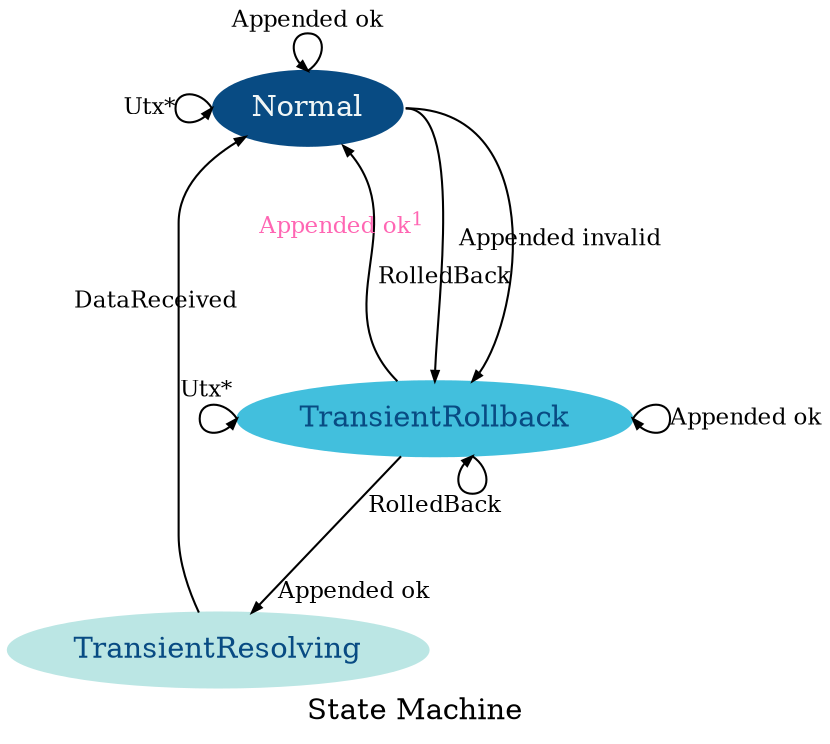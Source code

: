 // @formatter:off
digraph WniStateMachine {
  graph [label="State Machine"]
  edge [fontsize=11, arrowsize=0.5]

  N:n -> N:n [label="Appended ok"]
  N:w -> N:w [label="Utx*"]
  N:e -> TRB:n [headlabel="RolledBack", labeldistance=5, labelangle=-4]
  N:e -> TRB:ne [headlabel="Appended invalid", minlen=3, labeldistance=8, labelangle=8]
  TRB:nw -> N:se [headlabel=<Appended ok<sup>1</sup>>, headtooltip="Same addresses and assets affected", labeldistance=4, labelangle=-43, fontcolor="#FF66B3"]
  TRB:w -> TRB:w [headlabel="Utx*", labeldistance=2, labelangle=-90]
  TRB:e -> TRB:e [label="Appended ok"]
  TRB:se -> TRB:se [label="RolledBack"]
  TRB -> TRS [headlabel="Appended ok", labeldistance=5, labelangle=-35]
  TRS -> N [headlabel="DataReceived", minlen=5, labeldistance=9, labelangle=31]

  N [label="Normal", style="filled", color="#084B83", fontcolor="#F0F6F6"]
  TRB [label="TransientRollback", style="filled", color="#42BFDD", fontcolor="#084B83"]
  TRS [label="TransientResolving", style="filled", color="#BBE6E4", fontcolor="#084B83"]
}
